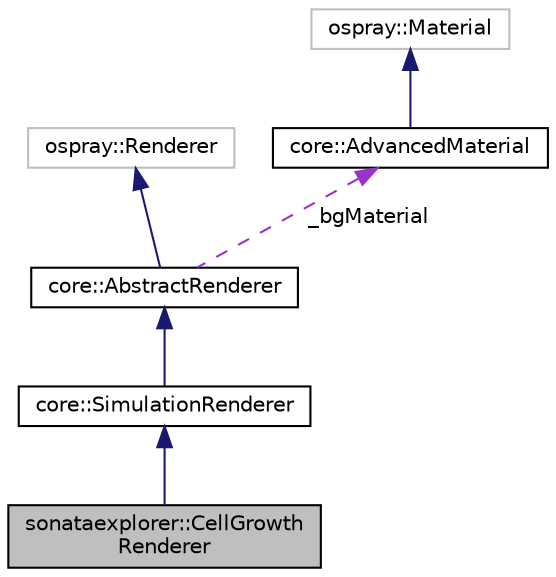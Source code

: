 digraph "sonataexplorer::CellGrowthRenderer"
{
 // LATEX_PDF_SIZE
  edge [fontname="Helvetica",fontsize="10",labelfontname="Helvetica",labelfontsize="10"];
  node [fontname="Helvetica",fontsize="10",shape=record];
  Node1 [label="sonataexplorer::CellGrowth\lRenderer",height=0.2,width=0.4,color="black", fillcolor="grey75", style="filled", fontcolor="black",tooltip="The CellGrowthRenderer class can perform fast transparency and mapping of simulation data on the geom..."];
  Node2 -> Node1 [dir="back",color="midnightblue",fontsize="10",style="solid",fontname="Helvetica"];
  Node2 [label="core::SimulationRenderer",height=0.2,width=0.4,color="black", fillcolor="white", style="filled",URL="$d2/db4/classcore_1_1SimulationRenderer.html",tooltip=" "];
  Node3 -> Node2 [dir="back",color="midnightblue",fontsize="10",style="solid",fontname="Helvetica"];
  Node3 [label="core::AbstractRenderer",height=0.2,width=0.4,color="black", fillcolor="white", style="filled",URL="$d1/d37/classcore_1_1AbstractRenderer.html",tooltip=" "];
  Node4 -> Node3 [dir="back",color="midnightblue",fontsize="10",style="solid",fontname="Helvetica"];
  Node4 [label="ospray::Renderer",height=0.2,width=0.4,color="grey75", fillcolor="white", style="filled",tooltip=" "];
  Node5 -> Node3 [dir="back",color="darkorchid3",fontsize="10",style="dashed",label=" _bgMaterial" ,fontname="Helvetica"];
  Node5 [label="core::AdvancedMaterial",height=0.2,width=0.4,color="black", fillcolor="white", style="filled",URL="$db/dd9/structcore_1_1AdvancedMaterial.html",tooltip=" "];
  Node6 -> Node5 [dir="back",color="midnightblue",fontsize="10",style="solid",fontname="Helvetica"];
  Node6 [label="ospray::Material",height=0.2,width=0.4,color="grey75", fillcolor="white", style="filled",tooltip=" "];
}
